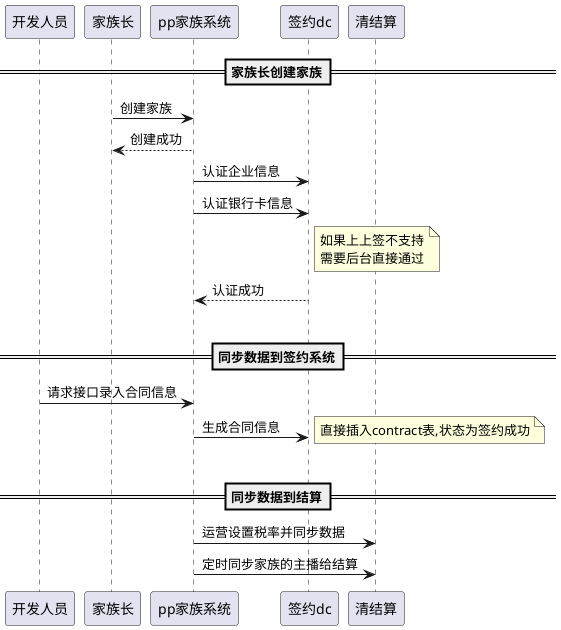 @startuml
participant 开发人员
==家族长创建家族==
家族长 -> pp家族系统:创建家族
pp家族系统 -->家族长:创建成功
pp家族系统 -> 签约dc:认证企业信息
pp家族系统 -> 签约dc:认证银行卡信息
note right of 签约dc
如果上上签不支持
需要后台直接通过
end note
签约dc --> pp家族系统:认证成功
|||
==同步数据到签约系统==
开发人员 -> pp家族系统:请求接口录入合同信息
pp家族系统 ->签约dc:生成合同信息
note right:直接插入contract表,状态为签约成功
|||
==同步数据到结算==
pp家族系统 -> 清结算:运营设置税率并同步数据
pp家族系统 -> 清结算:定时同步家族的主播给结算
@enduml